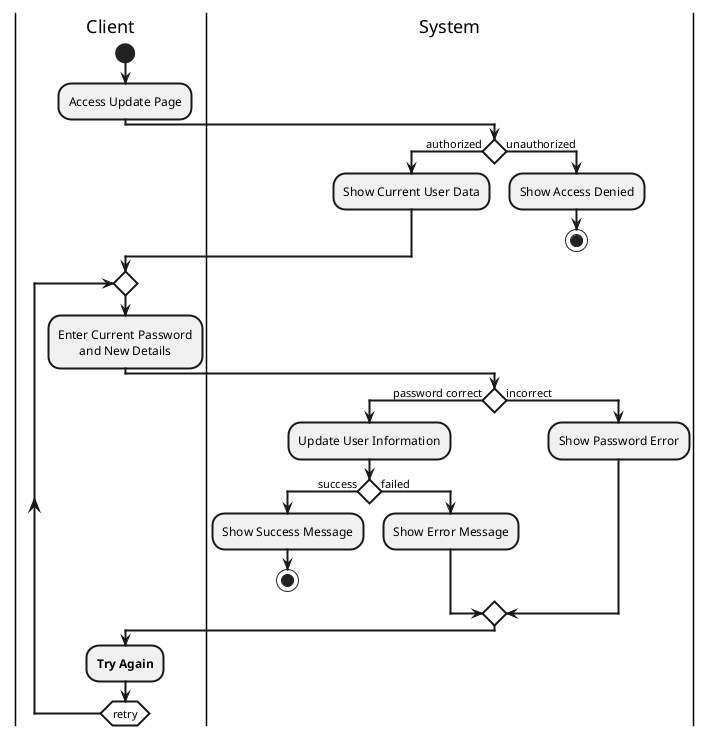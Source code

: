 @startuml
skinparam defaultTextAlignment center
skinparam ArrowThickness 2
skinparam ActivityBorderThickness 2
skinparam ActivityDiamondBackgroundColor white
skinparam ActivityDiamondBorderThickness 2

|Client|
start
:Access Update Page;

|System|
if () then (authorized)
  :Show Current User Data;
else (unauthorized)
  :Show Access Denied;
  stop
endif

|Client|
repeat
:Enter Current Password\nand New Details;

|System|
if () then (password correct)
  :Update User Information;
  if () then (success)
    :Show Success Message;
    stop
  else (failed)
    :Show Error Message;
  endif
else (incorrect)
  :Show Password Error;
endif

|Client|
:**Try Again**;
repeat while (retry)

@enduml